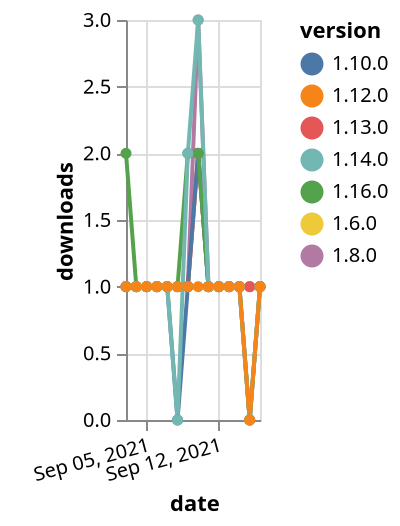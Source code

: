 {"$schema": "https://vega.github.io/schema/vega-lite/v5.json", "description": "A simple bar chart with embedded data.", "data": {"values": [{"date": "2021-09-03", "total": 209, "delta": 1, "version": "1.6.0"}, {"date": "2021-09-04", "total": 210, "delta": 1, "version": "1.6.0"}, {"date": "2021-09-05", "total": 211, "delta": 1, "version": "1.6.0"}, {"date": "2021-09-06", "total": 212, "delta": 1, "version": "1.6.0"}, {"date": "2021-09-07", "total": 213, "delta": 1, "version": "1.6.0"}, {"date": "2021-09-08", "total": 214, "delta": 1, "version": "1.6.0"}, {"date": "2021-09-09", "total": 215, "delta": 1, "version": "1.6.0"}, {"date": "2021-09-10", "total": 217, "delta": 2, "version": "1.6.0"}, {"date": "2021-09-11", "total": 218, "delta": 1, "version": "1.6.0"}, {"date": "2021-09-12", "total": 219, "delta": 1, "version": "1.6.0"}, {"date": "2021-09-13", "total": 220, "delta": 1, "version": "1.6.0"}, {"date": "2021-09-14", "total": 221, "delta": 1, "version": "1.6.0"}, {"date": "2021-09-15", "total": 222, "delta": 1, "version": "1.6.0"}, {"date": "2021-09-16", "total": 223, "delta": 1, "version": "1.6.0"}, {"date": "2021-09-03", "total": 279, "delta": 1, "version": "1.8.0"}, {"date": "2021-09-04", "total": 280, "delta": 1, "version": "1.8.0"}, {"date": "2021-09-05", "total": 281, "delta": 1, "version": "1.8.0"}, {"date": "2021-09-06", "total": 282, "delta": 1, "version": "1.8.0"}, {"date": "2021-09-07", "total": 283, "delta": 1, "version": "1.8.0"}, {"date": "2021-09-08", "total": 284, "delta": 1, "version": "1.8.0"}, {"date": "2021-09-09", "total": 285, "delta": 1, "version": "1.8.0"}, {"date": "2021-09-10", "total": 288, "delta": 3, "version": "1.8.0"}, {"date": "2021-09-11", "total": 289, "delta": 1, "version": "1.8.0"}, {"date": "2021-09-12", "total": 290, "delta": 1, "version": "1.8.0"}, {"date": "2021-09-13", "total": 291, "delta": 1, "version": "1.8.0"}, {"date": "2021-09-14", "total": 292, "delta": 1, "version": "1.8.0"}, {"date": "2021-09-15", "total": 293, "delta": 1, "version": "1.8.0"}, {"date": "2021-09-16", "total": 294, "delta": 1, "version": "1.8.0"}, {"date": "2021-09-03", "total": 137, "delta": 1, "version": "1.13.0"}, {"date": "2021-09-04", "total": 138, "delta": 1, "version": "1.13.0"}, {"date": "2021-09-05", "total": 139, "delta": 1, "version": "1.13.0"}, {"date": "2021-09-06", "total": 140, "delta": 1, "version": "1.13.0"}, {"date": "2021-09-07", "total": 141, "delta": 1, "version": "1.13.0"}, {"date": "2021-09-08", "total": 142, "delta": 1, "version": "1.13.0"}, {"date": "2021-09-09", "total": 143, "delta": 1, "version": "1.13.0"}, {"date": "2021-09-10", "total": 145, "delta": 2, "version": "1.13.0"}, {"date": "2021-09-11", "total": 146, "delta": 1, "version": "1.13.0"}, {"date": "2021-09-12", "total": 147, "delta": 1, "version": "1.13.0"}, {"date": "2021-09-13", "total": 148, "delta": 1, "version": "1.13.0"}, {"date": "2021-09-14", "total": 149, "delta": 1, "version": "1.13.0"}, {"date": "2021-09-15", "total": 150, "delta": 1, "version": "1.13.0"}, {"date": "2021-09-16", "total": 151, "delta": 1, "version": "1.13.0"}, {"date": "2021-09-03", "total": 166, "delta": 1, "version": "1.10.0"}, {"date": "2021-09-04", "total": 167, "delta": 1, "version": "1.10.0"}, {"date": "2021-09-05", "total": 168, "delta": 1, "version": "1.10.0"}, {"date": "2021-09-06", "total": 169, "delta": 1, "version": "1.10.0"}, {"date": "2021-09-07", "total": 170, "delta": 1, "version": "1.10.0"}, {"date": "2021-09-08", "total": 170, "delta": 0, "version": "1.10.0"}, {"date": "2021-09-09", "total": 171, "delta": 1, "version": "1.10.0"}, {"date": "2021-09-10", "total": 173, "delta": 2, "version": "1.10.0"}, {"date": "2021-09-11", "total": 174, "delta": 1, "version": "1.10.0"}, {"date": "2021-09-12", "total": 175, "delta": 1, "version": "1.10.0"}, {"date": "2021-09-13", "total": 176, "delta": 1, "version": "1.10.0"}, {"date": "2021-09-14", "total": 177, "delta": 1, "version": "1.10.0"}, {"date": "2021-09-15", "total": 177, "delta": 0, "version": "1.10.0"}, {"date": "2021-09-16", "total": 178, "delta": 1, "version": "1.10.0"}, {"date": "2021-09-03", "total": 114, "delta": 2, "version": "1.16.0"}, {"date": "2021-09-04", "total": 115, "delta": 1, "version": "1.16.0"}, {"date": "2021-09-05", "total": 116, "delta": 1, "version": "1.16.0"}, {"date": "2021-09-06", "total": 117, "delta": 1, "version": "1.16.0"}, {"date": "2021-09-07", "total": 118, "delta": 1, "version": "1.16.0"}, {"date": "2021-09-08", "total": 119, "delta": 1, "version": "1.16.0"}, {"date": "2021-09-09", "total": 121, "delta": 2, "version": "1.16.0"}, {"date": "2021-09-10", "total": 123, "delta": 2, "version": "1.16.0"}, {"date": "2021-09-11", "total": 124, "delta": 1, "version": "1.16.0"}, {"date": "2021-09-12", "total": 125, "delta": 1, "version": "1.16.0"}, {"date": "2021-09-13", "total": 126, "delta": 1, "version": "1.16.0"}, {"date": "2021-09-14", "total": 127, "delta": 1, "version": "1.16.0"}, {"date": "2021-09-15", "total": 127, "delta": 0, "version": "1.16.0"}, {"date": "2021-09-16", "total": 128, "delta": 1, "version": "1.16.0"}, {"date": "2021-09-03", "total": 165, "delta": 1, "version": "1.14.0"}, {"date": "2021-09-04", "total": 166, "delta": 1, "version": "1.14.0"}, {"date": "2021-09-05", "total": 167, "delta": 1, "version": "1.14.0"}, {"date": "2021-09-06", "total": 168, "delta": 1, "version": "1.14.0"}, {"date": "2021-09-07", "total": 169, "delta": 1, "version": "1.14.0"}, {"date": "2021-09-08", "total": 169, "delta": 0, "version": "1.14.0"}, {"date": "2021-09-09", "total": 171, "delta": 2, "version": "1.14.0"}, {"date": "2021-09-10", "total": 174, "delta": 3, "version": "1.14.0"}, {"date": "2021-09-11", "total": 175, "delta": 1, "version": "1.14.0"}, {"date": "2021-09-12", "total": 176, "delta": 1, "version": "1.14.0"}, {"date": "2021-09-13", "total": 177, "delta": 1, "version": "1.14.0"}, {"date": "2021-09-14", "total": 178, "delta": 1, "version": "1.14.0"}, {"date": "2021-09-15", "total": 178, "delta": 0, "version": "1.14.0"}, {"date": "2021-09-16", "total": 179, "delta": 1, "version": "1.14.0"}, {"date": "2021-09-03", "total": 144, "delta": 1, "version": "1.12.0"}, {"date": "2021-09-04", "total": 145, "delta": 1, "version": "1.12.0"}, {"date": "2021-09-05", "total": 146, "delta": 1, "version": "1.12.0"}, {"date": "2021-09-06", "total": 147, "delta": 1, "version": "1.12.0"}, {"date": "2021-09-07", "total": 148, "delta": 1, "version": "1.12.0"}, {"date": "2021-09-08", "total": 149, "delta": 1, "version": "1.12.0"}, {"date": "2021-09-09", "total": 150, "delta": 1, "version": "1.12.0"}, {"date": "2021-09-10", "total": 151, "delta": 1, "version": "1.12.0"}, {"date": "2021-09-11", "total": 152, "delta": 1, "version": "1.12.0"}, {"date": "2021-09-12", "total": 153, "delta": 1, "version": "1.12.0"}, {"date": "2021-09-13", "total": 154, "delta": 1, "version": "1.12.0"}, {"date": "2021-09-14", "total": 155, "delta": 1, "version": "1.12.0"}, {"date": "2021-09-15", "total": 155, "delta": 0, "version": "1.12.0"}, {"date": "2021-09-16", "total": 156, "delta": 1, "version": "1.12.0"}]}, "width": "container", "mark": {"type": "line", "point": {"filled": true}}, "encoding": {"x": {"field": "date", "type": "temporal", "timeUnit": "yearmonthdate", "title": "date", "axis": {"labelAngle": -15}}, "y": {"field": "delta", "type": "quantitative", "title": "downloads"}, "color": {"field": "version", "type": "nominal"}, "tooltip": {"field": "delta"}}}